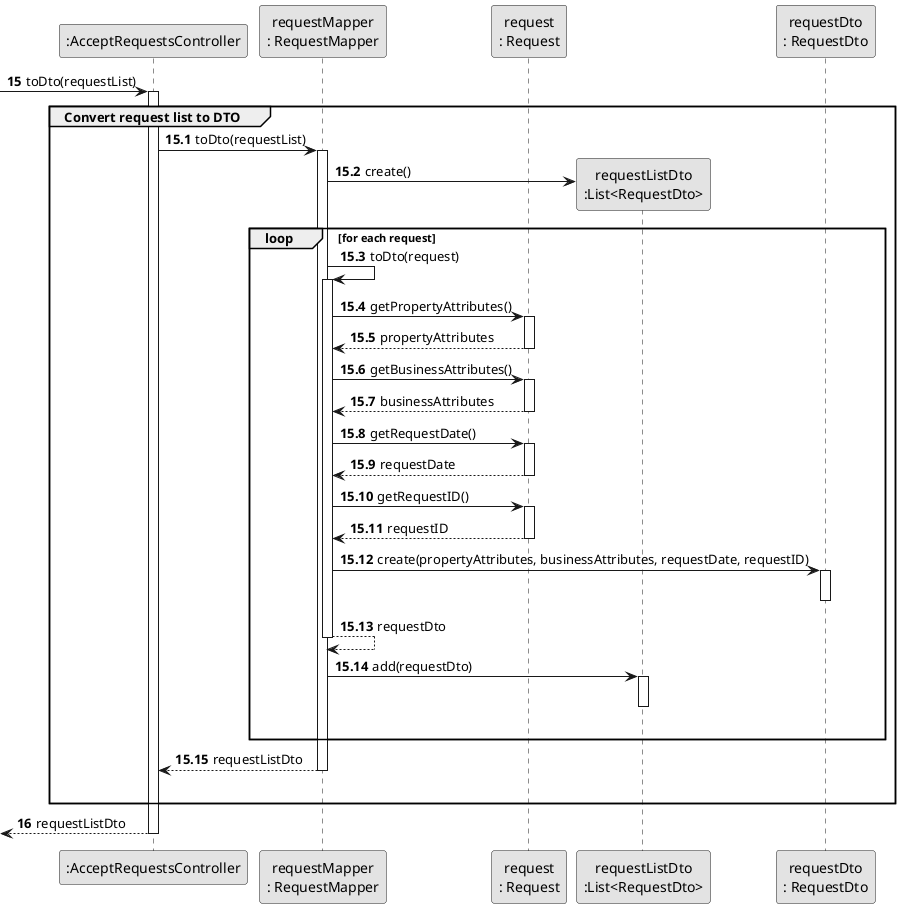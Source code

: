 @startuml
skinparam monochrome true
skinparam packageStyle rectangle
skinparam shadowing false


participant ":AcceptRequestsController" as CTRL
participant "requestMapper\n: RequestMapper" as ReqMapper
participant "request\n: Request" as REQUEST
participant "requestListDto\n:List<RequestDto>" as REQLISTDTO
participant "requestDto\n: RequestDto" as ReqDto

autonumber 15
    -> CTRL: toDto(requestList)
    activate CTRL

group Convert request list to DTO

autonumber 15.1
    CTRL -> ReqMapper : toDto(requestList)
    activate ReqMapper

    ReqMapper -> REQLISTDTO** : create()

    loop for each request
    ReqMapper -> ReqMapper : toDto(request)
    activate ReqMapper

    ReqMapper -> REQUEST : getPropertyAttributes()
    activate REQUEST

    REQUEST --> ReqMapper : propertyAttributes
    deactivate REQUEST

    ReqMapper -> REQUEST : getBusinessAttributes()
    activate REQUEST

    REQUEST --> ReqMapper : businessAttributes
    deactivate REQUEST

    ReqMapper -> REQUEST : getRequestDate()
    activate REQUEST

    REQUEST --> ReqMapper : requestDate
    deactivate REQUEST

    ReqMapper -> REQUEST : getRequestID()
    activate REQUEST

    REQUEST --> ReqMapper : requestID
    deactivate REQUEST

    ReqMapper -> ReqDto : create(propertyAttributes, businessAttributes, requestDate, requestID)
    activate ReqDto
    deactivate ReqDto

    ReqMapper --> ReqMapper : requestDto
    deactivate ReqMapper

    ReqMapper -> REQLISTDTO : add(requestDto)
    activate REQLISTDTO
    deactivate REQLISTDTO
    |||
    end

    ReqMapper --> CTRL : requestListDto
    deactivate ReqMapper
    |||

end group
autonumber 16
     <-- CTRL: requestListDto
     deactivate CTRL


@enduml